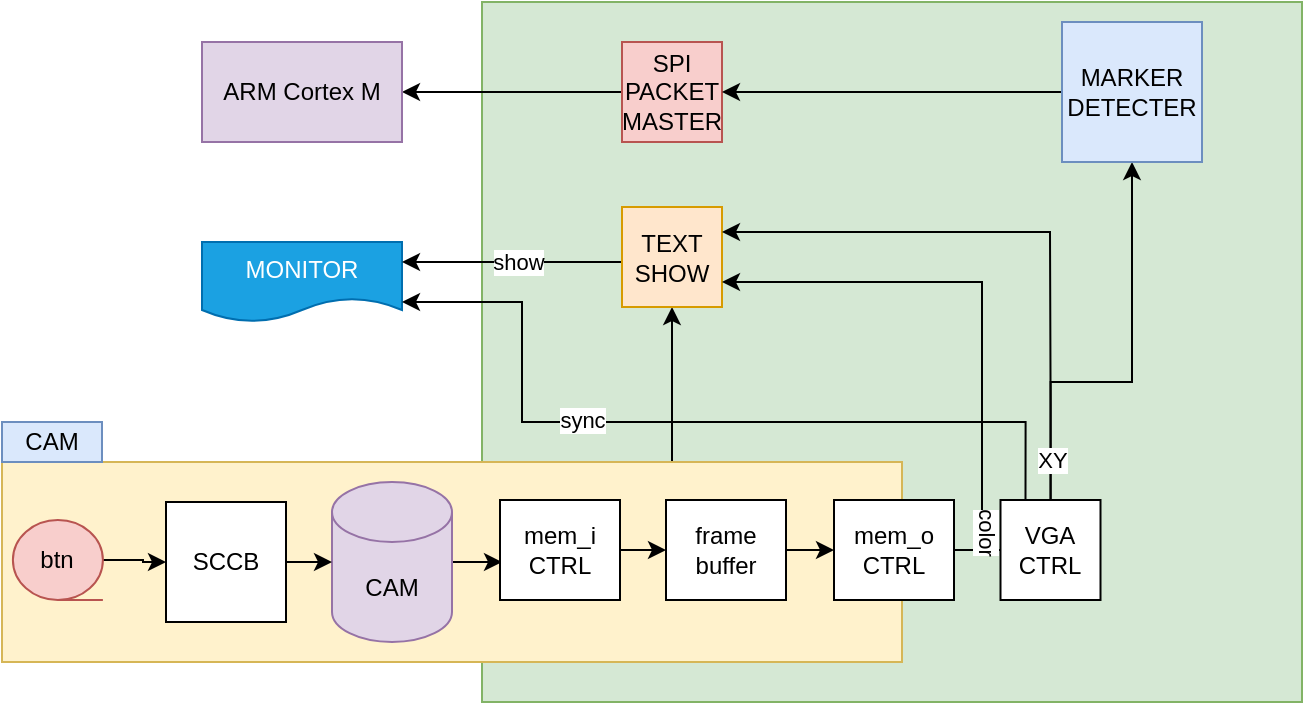 <mxfile version="26.0.16" pages="7">
  <diagram name="Project design" id="kElGSkMAbv3EU4sqKfQY">
    <mxGraphModel dx="1098" dy="965" grid="1" gridSize="10" guides="1" tooltips="1" connect="1" arrows="1" fold="1" page="1" pageScale="1" pageWidth="1169" pageHeight="827" math="0" shadow="0">
      <root>
        <mxCell id="0" />
        <mxCell id="1" parent="0" />
        <mxCell id="KnCSfzyHLcKwRSGV5Z2i-4" value="" style="rounded=0;whiteSpace=wrap;html=1;fillColor=#d5e8d4;strokeColor=#82b366;" parent="1" vertex="1">
          <mxGeometry x="320" y="130" width="410" height="350" as="geometry" />
        </mxCell>
        <mxCell id="4YWPGZYzfikYWuKdy2oT-10" value="MONITOR" style="shape=document;whiteSpace=wrap;html=1;boundedLbl=1;fillColor=#1ba1e2;strokeColor=#006EAF;fontColor=#ffffff;" parent="1" vertex="1">
          <mxGeometry x="180" y="250" width="100" height="40" as="geometry" />
        </mxCell>
        <mxCell id="4YWPGZYzfikYWuKdy2oT-14" style="edgeStyle=orthogonalEdgeStyle;rounded=0;orthogonalLoop=1;jettySize=auto;html=1;exitX=0.5;exitY=1;exitDx=0;exitDy=0;" parent="1" edge="1">
          <mxGeometry relative="1" as="geometry">
            <mxPoint x="570.45" y="310" as="sourcePoint" />
            <mxPoint x="570.45" y="310" as="targetPoint" />
          </mxGeometry>
        </mxCell>
        <mxCell id="G2Q2ZaVH8uB0qnJ5T0fh-66" style="edgeStyle=orthogonalEdgeStyle;rounded=0;orthogonalLoop=1;jettySize=auto;html=1;entryX=0.5;entryY=1;entryDx=0;entryDy=0;" parent="1" source="4YWPGZYzfikYWuKdy2oT-30" target="G2Q2ZaVH8uB0qnJ5T0fh-40" edge="1">
          <mxGeometry relative="1" as="geometry" />
        </mxCell>
        <mxCell id="G2Q2ZaVH8uB0qnJ5T0fh-67" value="DE" style="edgeLabel;html=1;align=center;verticalAlign=middle;resizable=0;points=[];" parent="G2Q2ZaVH8uB0qnJ5T0fh-66" vertex="1" connectable="0">
          <mxGeometry x="-0.377" relative="1" as="geometry">
            <mxPoint y="20" as="offset" />
          </mxGeometry>
        </mxCell>
        <mxCell id="up6RSIX6B1jl-hFEgIoH-15" style="edgeStyle=orthogonalEdgeStyle;rounded=0;orthogonalLoop=1;jettySize=auto;html=1;exitX=0.25;exitY=0;exitDx=0;exitDy=0;entryX=1;entryY=0.75;entryDx=0;entryDy=0;" parent="1" source="4YWPGZYzfikYWuKdy2oT-30" target="4YWPGZYzfikYWuKdy2oT-10" edge="1">
          <mxGeometry relative="1" as="geometry">
            <Array as="points">
              <mxPoint x="592" y="340" />
              <mxPoint x="340" y="340" />
              <mxPoint x="340" y="280" />
            </Array>
          </mxGeometry>
        </mxCell>
        <mxCell id="up6RSIX6B1jl-hFEgIoH-16" value="sync" style="edgeLabel;html=1;align=center;verticalAlign=middle;resizable=0;points=[];" parent="up6RSIX6B1jl-hFEgIoH-15" vertex="1" connectable="0">
          <mxGeometry x="0.415" y="-1" relative="1" as="geometry">
            <mxPoint x="29" as="offset" />
          </mxGeometry>
        </mxCell>
        <mxCell id="4YWPGZYzfikYWuKdy2oT-30" value="VGA&lt;div&gt;CTRL&lt;/div&gt;" style="whiteSpace=wrap;html=1;aspect=fixed;" parent="1" vertex="1">
          <mxGeometry x="579.25" y="379" width="50" height="50" as="geometry" />
        </mxCell>
        <mxCell id="G2Q2ZaVH8uB0qnJ5T0fh-36" style="edgeStyle=orthogonalEdgeStyle;rounded=0;orthogonalLoop=1;jettySize=auto;html=1;entryX=0.5;entryY=1;entryDx=0;entryDy=0;" parent="1" edge="1">
          <mxGeometry relative="1" as="geometry">
            <mxPoint x="790" y="405" as="sourcePoint" />
          </mxGeometry>
        </mxCell>
        <mxCell id="G2Q2ZaVH8uB0qnJ5T0fh-46" value="USER" style="edgeLabel;html=1;align=center;verticalAlign=middle;resizable=0;points=[];" parent="G2Q2ZaVH8uB0qnJ5T0fh-36" vertex="1" connectable="0">
          <mxGeometry x="-0.347" y="-3" relative="1" as="geometry">
            <mxPoint x="21" y="4" as="offset" />
          </mxGeometry>
        </mxCell>
        <mxCell id="G2Q2ZaVH8uB0qnJ5T0fh-31" value="" style="edgeStyle=orthogonalEdgeStyle;rounded=0;orthogonalLoop=1;jettySize=auto;html=1;" parent="1" edge="1">
          <mxGeometry relative="1" as="geometry">
            <mxPoint x="815" y="290" as="sourcePoint" />
          </mxGeometry>
        </mxCell>
        <mxCell id="G2Q2ZaVH8uB0qnJ5T0fh-42" style="edgeStyle=orthogonalEdgeStyle;rounded=0;orthogonalLoop=1;jettySize=auto;html=1;entryX=1;entryY=0.75;entryDx=0;entryDy=0;" parent="1" edge="1">
          <mxGeometry relative="1" as="geometry">
            <Array as="points">
              <mxPoint x="779" y="336" />
              <mxPoint x="779" y="268" />
            </Array>
            <mxPoint x="790" y="336.314" as="sourcePoint" />
          </mxGeometry>
        </mxCell>
        <mxCell id="N6CKujKFSO2HYu0-yfs5-6" value="gameCMD" style="edgeLabel;html=1;align=center;verticalAlign=middle;resizable=0;points=[];rotation=90;" parent="G2Q2ZaVH8uB0qnJ5T0fh-42" vertex="1" connectable="0">
          <mxGeometry x="-0.176" relative="1" as="geometry">
            <mxPoint x="1" y="-6" as="offset" />
          </mxGeometry>
        </mxCell>
        <mxCell id="G2Q2ZaVH8uB0qnJ5T0fh-71" style="edgeStyle=orthogonalEdgeStyle;rounded=0;orthogonalLoop=1;jettySize=auto;html=1;entryX=1;entryY=0.25;entryDx=0;entryDy=0;exitX=0;exitY=0.55;exitDx=0;exitDy=0;exitPerimeter=0;" parent="1" source="G2Q2ZaVH8uB0qnJ5T0fh-40" target="4YWPGZYzfikYWuKdy2oT-10" edge="1">
          <mxGeometry relative="1" as="geometry">
            <mxPoint x="500" y="260" as="targetPoint" />
            <Array as="points" />
          </mxGeometry>
        </mxCell>
        <mxCell id="G2Q2ZaVH8uB0qnJ5T0fh-72" value="show" style="edgeLabel;html=1;align=center;verticalAlign=middle;resizable=0;points=[];" parent="G2Q2ZaVH8uB0qnJ5T0fh-71" vertex="1" connectable="0">
          <mxGeometry x="-0.632" y="1" relative="1" as="geometry">
            <mxPoint x="-32" y="-1" as="offset" />
          </mxGeometry>
        </mxCell>
        <mxCell id="G2Q2ZaVH8uB0qnJ5T0fh-40" value="TEXT&lt;br&gt;SHOW" style="whiteSpace=wrap;html=1;aspect=fixed;fillColor=#ffe6cc;strokeColor=#d79b00;" parent="1" vertex="1">
          <mxGeometry x="390" y="232.5" width="50" height="50" as="geometry" />
        </mxCell>
        <mxCell id="G2Q2ZaVH8uB0qnJ5T0fh-75" style="edgeStyle=orthogonalEdgeStyle;rounded=0;orthogonalLoop=1;jettySize=auto;html=1;exitX=1;exitY=0.25;exitDx=0;exitDy=0;entryX=0;entryY=0.25;entryDx=0;entryDy=0;" parent="1" edge="1">
          <mxGeometry relative="1" as="geometry">
            <mxPoint x="790" y="245" as="targetPoint" />
          </mxGeometry>
        </mxCell>
        <mxCell id="G2Q2ZaVH8uB0qnJ5T0fh-76" value="get" style="edgeLabel;html=1;align=center;verticalAlign=middle;resizable=0;points=[];" parent="G2Q2ZaVH8uB0qnJ5T0fh-75" vertex="1" connectable="0">
          <mxGeometry x="-0.449" y="-1" relative="1" as="geometry">
            <mxPoint x="2" as="offset" />
          </mxGeometry>
        </mxCell>
        <mxCell id="G2Q2ZaVH8uB0qnJ5T0fh-77" value="" style="rounded=0;whiteSpace=wrap;html=1;fillColor=#fff2cc;strokeColor=#d6b656;" parent="1" vertex="1">
          <mxGeometry x="80" y="360" width="450" height="100" as="geometry" />
        </mxCell>
        <mxCell id="G2Q2ZaVH8uB0qnJ5T0fh-78" value="CAM" style="rounded=0;whiteSpace=wrap;html=1;fillColor=#dae8fc;strokeColor=#6c8ebf;" parent="1" vertex="1">
          <mxGeometry x="80" y="340" width="50" height="20" as="geometry" />
        </mxCell>
        <mxCell id="G2Q2ZaVH8uB0qnJ5T0fh-80" value="SCCB" style="whiteSpace=wrap;html=1;aspect=fixed;" parent="1" vertex="1">
          <mxGeometry x="162" y="380" width="60" height="60" as="geometry" />
        </mxCell>
        <mxCell id="G2Q2ZaVH8uB0qnJ5T0fh-84" value="" style="edgeStyle=orthogonalEdgeStyle;rounded=0;orthogonalLoop=1;jettySize=auto;html=1;" parent="1" source="G2Q2ZaVH8uB0qnJ5T0fh-81" target="G2Q2ZaVH8uB0qnJ5T0fh-80" edge="1">
          <mxGeometry relative="1" as="geometry" />
        </mxCell>
        <mxCell id="G2Q2ZaVH8uB0qnJ5T0fh-81" value="btn" style="shape=tapeData;whiteSpace=wrap;html=1;perimeter=ellipsePerimeter;fillColor=#f8cecc;strokeColor=#b85450;" parent="1" vertex="1">
          <mxGeometry x="85.45" y="389" width="45" height="40" as="geometry" />
        </mxCell>
        <mxCell id="KnCSfzyHLcKwRSGV5Z2i-1" style="edgeStyle=orthogonalEdgeStyle;rounded=0;orthogonalLoop=1;jettySize=auto;html=1;entryX=0;entryY=0.5;entryDx=0;entryDy=0;" parent="1" source="G2Q2ZaVH8uB0qnJ5T0fh-85" edge="1">
          <mxGeometry relative="1" as="geometry">
            <mxPoint x="330" y="410" as="targetPoint" />
          </mxGeometry>
        </mxCell>
        <mxCell id="G2Q2ZaVH8uB0qnJ5T0fh-85" value="CAM" style="shape=cylinder3;whiteSpace=wrap;html=1;boundedLbl=1;backgroundOutline=1;size=15;fillColor=#e1d5e7;strokeColor=#9673a6;" parent="1" vertex="1">
          <mxGeometry x="245" y="370" width="60" height="80" as="geometry" />
        </mxCell>
        <mxCell id="G2Q2ZaVH8uB0qnJ5T0fh-86" style="edgeStyle=orthogonalEdgeStyle;rounded=0;orthogonalLoop=1;jettySize=auto;html=1;exitX=1;exitY=0.5;exitDx=0;exitDy=0;entryX=0;entryY=0.5;entryDx=0;entryDy=0;entryPerimeter=0;" parent="1" source="G2Q2ZaVH8uB0qnJ5T0fh-80" target="G2Q2ZaVH8uB0qnJ5T0fh-85" edge="1">
          <mxGeometry relative="1" as="geometry" />
        </mxCell>
        <mxCell id="up6RSIX6B1jl-hFEgIoH-18" style="edgeStyle=orthogonalEdgeStyle;rounded=0;orthogonalLoop=1;jettySize=auto;html=1;entryX=1;entryY=0.75;entryDx=0;entryDy=0;" parent="1" source="up6RSIX6B1jl-hFEgIoH-5" target="G2Q2ZaVH8uB0qnJ5T0fh-40" edge="1">
          <mxGeometry relative="1" as="geometry">
            <Array as="points">
              <mxPoint x="570" y="404" />
              <mxPoint x="570" y="270" />
            </Array>
          </mxGeometry>
        </mxCell>
        <mxCell id="up6RSIX6B1jl-hFEgIoH-19" value="color" style="edgeLabel;html=1;align=center;verticalAlign=middle;resizable=0;points=[];rotation=90;" parent="up6RSIX6B1jl-hFEgIoH-18" vertex="1" connectable="0">
          <mxGeometry x="-0.844" y="-3" relative="1" as="geometry">
            <mxPoint y="-2" as="offset" />
          </mxGeometry>
        </mxCell>
        <mxCell id="up6RSIX6B1jl-hFEgIoH-5" value="mem_o&lt;div&gt;CTRL&lt;/div&gt;" style="rounded=0;whiteSpace=wrap;html=1;" parent="1" vertex="1">
          <mxGeometry x="496" y="379" width="60" height="50" as="geometry" />
        </mxCell>
        <mxCell id="up6RSIX6B1jl-hFEgIoH-8" value="" style="edgeStyle=orthogonalEdgeStyle;rounded=0;orthogonalLoop=1;jettySize=auto;html=1;" parent="1" source="up6RSIX6B1jl-hFEgIoH-6" target="up6RSIX6B1jl-hFEgIoH-7" edge="1">
          <mxGeometry relative="1" as="geometry" />
        </mxCell>
        <mxCell id="up6RSIX6B1jl-hFEgIoH-6" value="mem_i&lt;div&gt;CTRL&lt;/div&gt;" style="rounded=0;whiteSpace=wrap;html=1;" parent="1" vertex="1">
          <mxGeometry x="329" y="379" width="60" height="50" as="geometry" />
        </mxCell>
        <mxCell id="up6RSIX6B1jl-hFEgIoH-9" value="" style="edgeStyle=orthogonalEdgeStyle;rounded=0;orthogonalLoop=1;jettySize=auto;html=1;" parent="1" source="up6RSIX6B1jl-hFEgIoH-7" target="up6RSIX6B1jl-hFEgIoH-5" edge="1">
          <mxGeometry relative="1" as="geometry" />
        </mxCell>
        <mxCell id="up6RSIX6B1jl-hFEgIoH-7" value="frame&lt;div&gt;buffer&lt;/div&gt;" style="rounded=0;whiteSpace=wrap;html=1;" parent="1" vertex="1">
          <mxGeometry x="412" y="379" width="60" height="50" as="geometry" />
        </mxCell>
        <mxCell id="G2Q2ZaVH8uB0qnJ5T0fh-87" style="edgeStyle=orthogonalEdgeStyle;rounded=0;orthogonalLoop=1;jettySize=auto;html=1;entryX=1;entryY=0.25;entryDx=0;entryDy=0;" parent="1" source="4YWPGZYzfikYWuKdy2oT-30" target="G2Q2ZaVH8uB0qnJ5T0fh-40" edge="1">
          <mxGeometry relative="1" as="geometry">
            <Array as="points">
              <mxPoint x="604" y="331" />
              <mxPoint x="604" y="331" />
              <mxPoint x="604" y="245" />
            </Array>
          </mxGeometry>
        </mxCell>
        <mxCell id="G2Q2ZaVH8uB0qnJ5T0fh-64" style="edgeStyle=orthogonalEdgeStyle;rounded=0;orthogonalLoop=1;jettySize=auto;html=1;entryX=0.5;entryY=1;entryDx=0;entryDy=0;" parent="1" source="4YWPGZYzfikYWuKdy2oT-30" target="jp3s__q7nW7jgh6lW37q-10" edge="1">
          <mxGeometry relative="1" as="geometry">
            <mxPoint x="802.5" y="430" as="targetPoint" />
            <Array as="points">
              <mxPoint x="604" y="320" />
              <mxPoint x="645" y="320" />
            </Array>
          </mxGeometry>
        </mxCell>
        <mxCell id="G2Q2ZaVH8uB0qnJ5T0fh-65" value="XY" style="edgeLabel;html=1;align=center;verticalAlign=middle;resizable=0;points=[];" parent="G2Q2ZaVH8uB0qnJ5T0fh-64" vertex="1" connectable="0">
          <mxGeometry x="-0.884" relative="1" as="geometry">
            <mxPoint y="-8" as="offset" />
          </mxGeometry>
        </mxCell>
        <mxCell id="jp3s__q7nW7jgh6lW37q-12" style="edgeStyle=orthogonalEdgeStyle;rounded=0;orthogonalLoop=1;jettySize=auto;html=1;" parent="1" source="jp3s__q7nW7jgh6lW37q-8" target="jp3s__q7nW7jgh6lW37q-14" edge="1">
          <mxGeometry relative="1" as="geometry">
            <mxPoint x="280" y="175" as="targetPoint" />
          </mxGeometry>
        </mxCell>
        <mxCell id="jp3s__q7nW7jgh6lW37q-8" value="SPI&lt;br&gt;PACKET&lt;div&gt;MASTER&lt;/div&gt;" style="whiteSpace=wrap;html=1;aspect=fixed;fillColor=#f8cecc;strokeColor=#b85450;" parent="1" vertex="1">
          <mxGeometry x="390" y="150" width="50" height="50" as="geometry" />
        </mxCell>
        <mxCell id="jp3s__q7nW7jgh6lW37q-11" style="edgeStyle=orthogonalEdgeStyle;rounded=0;orthogonalLoop=1;jettySize=auto;html=1;entryX=1;entryY=0.5;entryDx=0;entryDy=0;" parent="1" source="jp3s__q7nW7jgh6lW37q-10" target="jp3s__q7nW7jgh6lW37q-8" edge="1">
          <mxGeometry relative="1" as="geometry" />
        </mxCell>
        <mxCell id="jp3s__q7nW7jgh6lW37q-10" value="MARKER&lt;br&gt;DETECTER" style="whiteSpace=wrap;html=1;aspect=fixed;fillColor=#dae8fc;strokeColor=#6c8ebf;" parent="1" vertex="1">
          <mxGeometry x="610" y="140" width="70" height="70" as="geometry" />
        </mxCell>
        <mxCell id="jp3s__q7nW7jgh6lW37q-14" value="ARM Cortex M" style="rounded=0;whiteSpace=wrap;html=1;fillColor=#e1d5e7;strokeColor=#9673a6;" parent="1" vertex="1">
          <mxGeometry x="180" y="150" width="100" height="50" as="geometry" />
        </mxCell>
      </root>
    </mxGraphModel>
  </diagram>
  <diagram id="EdSf8vqO5TZM9M58rBGs" name="색 탐지 알고리즘 선택">
    <mxGraphModel dx="3016" dy="1476" grid="1" gridSize="10" guides="1" tooltips="1" connect="1" arrows="1" fold="1" page="1" pageScale="1" pageWidth="1169" pageHeight="827" math="0" shadow="0">
      <root>
        <mxCell id="0" />
        <mxCell id="1" parent="0" />
        <mxCell id="BIdiBPgIrmHL1SBSKWnW-1" value="" style="rounded=0;whiteSpace=wrap;html=1;fillColor=#647687;fontColor=#ffffff;strokeColor=#314354;" vertex="1" parent="1">
          <mxGeometry x="10" y="40" width="370" height="220" as="geometry" />
        </mxCell>
        <mxCell id="BIdiBPgIrmHL1SBSKWnW-2" value="" style="rounded=0;whiteSpace=wrap;html=1;fillColor=#1ba1e2;fontColor=#ffffff;strokeColor=#006EAF;" vertex="1" parent="1">
          <mxGeometry x="20" y="50" width="350" height="200" as="geometry" />
        </mxCell>
        <mxCell id="BIdiBPgIrmHL1SBSKWnW-4" value="" style="ellipse;whiteSpace=wrap;html=1;aspect=fixed;fillColor=#e51400;fontColor=#ffffff;strokeColor=#B20000;" vertex="1" parent="1">
          <mxGeometry x="50" y="180" width="40" height="40" as="geometry" />
        </mxCell>
        <mxCell id="BIdiBPgIrmHL1SBSKWnW-5" value="" style="shape=waypoint;sketch=0;fillStyle=solid;size=6;pointerEvents=1;points=[];fillColor=none;resizable=0;rotatable=0;perimeter=centerPerimeter;snapToPoint=1;" vertex="1" parent="1">
          <mxGeometry x="60" y="170" width="20" height="20" as="geometry" />
        </mxCell>
        <mxCell id="BIdiBPgIrmHL1SBSKWnW-6" value="" style="shape=waypoint;sketch=0;fillStyle=solid;size=6;pointerEvents=1;points=[];fillColor=none;resizable=0;rotatable=0;perimeter=centerPerimeter;snapToPoint=1;" vertex="1" parent="1">
          <mxGeometry x="60" y="210" width="20" height="20" as="geometry" />
        </mxCell>
        <mxCell id="BIdiBPgIrmHL1SBSKWnW-7" value="" style="shape=waypoint;sketch=0;fillStyle=solid;size=6;pointerEvents=1;points=[];fillColor=none;resizable=0;rotatable=0;perimeter=centerPerimeter;snapToPoint=1;" vertex="1" parent="1">
          <mxGeometry x="80" y="190" width="20" height="20" as="geometry" />
        </mxCell>
        <mxCell id="BIdiBPgIrmHL1SBSKWnW-8" value="" style="shape=waypoint;sketch=0;fillStyle=solid;size=6;pointerEvents=1;points=[];fillColor=none;resizable=0;rotatable=0;perimeter=centerPerimeter;snapToPoint=1;" vertex="1" parent="1">
          <mxGeometry x="40" y="190" width="20" height="20" as="geometry" />
        </mxCell>
        <mxCell id="BIdiBPgIrmHL1SBSKWnW-20" value="" style="shape=waypoint;sketch=0;fillStyle=solid;size=6;pointerEvents=1;points=[];resizable=0;rotatable=0;perimeter=centerPerimeter;snapToPoint=1;fillColor=#ffcd28;strokeColor=#d79b00;gradientColor=#ffa500;" vertex="1" parent="1">
          <mxGeometry x="60" y="190" width="20" height="20" as="geometry" />
        </mxCell>
        <mxCell id="BIdiBPgIrmHL1SBSKWnW-21" value="Contour CentorPoint Detection" style="text;html=1;align=center;verticalAlign=middle;resizable=0;points=[];autosize=1;strokeColor=none;fillColor=none;fontSize=17;" vertex="1" parent="1">
          <mxGeometry x="10" y="10" width="260" height="30" as="geometry" />
        </mxCell>
        <mxCell id="BIdiBPgIrmHL1SBSKWnW-22" value="" style="rounded=0;whiteSpace=wrap;html=1;fillColor=#647687;fontColor=#ffffff;strokeColor=#314354;" vertex="1" parent="1">
          <mxGeometry x="440" y="40" width="370" height="220" as="geometry" />
        </mxCell>
        <mxCell id="BIdiBPgIrmHL1SBSKWnW-23" value="" style="rounded=0;whiteSpace=wrap;html=1;fillColor=#1ba1e2;fontColor=#ffffff;strokeColor=#006EAF;" vertex="1" parent="1">
          <mxGeometry x="450" y="50" width="350" height="200" as="geometry" />
        </mxCell>
        <mxCell id="BIdiBPgIrmHL1SBSKWnW-29" value="100pix" style="ellipse;whiteSpace=wrap;html=1;aspect=fixed;fillColor=#e51400;fontColor=#ffffff;strokeColor=#B20000;" vertex="1" parent="1">
          <mxGeometry x="720" y="70" width="40" height="40" as="geometry" />
        </mxCell>
        <mxCell id="BIdiBPgIrmHL1SBSKWnW-36" value="ROI Count Detection" style="text;html=1;align=center;verticalAlign=middle;resizable=0;points=[];autosize=1;strokeColor=none;fillColor=none;fontSize=17;" vertex="1" parent="1">
          <mxGeometry x="440" y="10" width="180" height="30" as="geometry" />
        </mxCell>
        <mxCell id="BIdiBPgIrmHL1SBSKWnW-37" value="" style="endArrow=none;html=1;exitX=0;exitY=0.5;exitDx=0;exitDy=0;entryX=1;entryY=0.5;entryDx=0;entryDy=0;dashed=1;strokeWidth=2;" edge="1" parent="1" source="BIdiBPgIrmHL1SBSKWnW-23" target="BIdiBPgIrmHL1SBSKWnW-23">
          <mxGeometry width="50" height="50" relative="1" as="geometry">
            <mxPoint x="430" y="150" as="sourcePoint" />
            <mxPoint x="480" y="100" as="targetPoint" />
          </mxGeometry>
        </mxCell>
        <mxCell id="BIdiBPgIrmHL1SBSKWnW-38" value="" style="endArrow=none;html=1;entryX=0.145;entryY=0.009;entryDx=0;entryDy=0;entryPerimeter=0;" edge="1" parent="1" target="BIdiBPgIrmHL1SBSKWnW-2">
          <mxGeometry width="50" height="50" relative="1" as="geometry">
            <mxPoint x="70" y="200" as="sourcePoint" />
            <mxPoint x="120" y="150" as="targetPoint" />
          </mxGeometry>
        </mxCell>
        <mxCell id="BIdiBPgIrmHL1SBSKWnW-39" value="" style="endArrow=none;html=1;" edge="1" parent="1">
          <mxGeometry width="50" height="50" relative="1" as="geometry">
            <mxPoint x="20" y="200" as="sourcePoint" />
            <mxPoint x="70" y="200" as="targetPoint" />
          </mxGeometry>
        </mxCell>
        <mxCell id="BIdiBPgIrmHL1SBSKWnW-48" value="" style="ellipse;whiteSpace=wrap;html=1;aspect=fixed;fillColor=#0050ef;fontColor=#ffffff;strokeColor=#001DBC;rotation=-180;" vertex="1" parent="1">
          <mxGeometry x="300" y="80" width="40" height="40" as="geometry" />
        </mxCell>
        <mxCell id="BIdiBPgIrmHL1SBSKWnW-49" value="" style="shape=waypoint;sketch=0;fillStyle=solid;size=6;pointerEvents=1;points=[];fillColor=none;resizable=0;rotatable=0;perimeter=centerPerimeter;snapToPoint=1;rotation=-180;" vertex="1" parent="1">
          <mxGeometry x="310" y="110" width="20" height="20" as="geometry" />
        </mxCell>
        <mxCell id="BIdiBPgIrmHL1SBSKWnW-50" value="" style="shape=waypoint;sketch=0;fillStyle=solid;size=6;pointerEvents=1;points=[];fillColor=none;resizable=0;rotatable=0;perimeter=centerPerimeter;snapToPoint=1;rotation=-180;" vertex="1" parent="1">
          <mxGeometry x="310" y="70" width="20" height="20" as="geometry" />
        </mxCell>
        <mxCell id="BIdiBPgIrmHL1SBSKWnW-51" value="" style="shape=waypoint;sketch=0;fillStyle=solid;size=6;pointerEvents=1;points=[];fillColor=none;resizable=0;rotatable=0;perimeter=centerPerimeter;snapToPoint=1;rotation=-180;" vertex="1" parent="1">
          <mxGeometry x="290" y="90" width="20" height="20" as="geometry" />
        </mxCell>
        <mxCell id="BIdiBPgIrmHL1SBSKWnW-52" value="" style="shape=waypoint;sketch=0;fillStyle=solid;size=6;pointerEvents=1;points=[];fillColor=none;resizable=0;rotatable=0;perimeter=centerPerimeter;snapToPoint=1;rotation=-180;" vertex="1" parent="1">
          <mxGeometry x="330" y="90" width="20" height="20" as="geometry" />
        </mxCell>
        <mxCell id="BIdiBPgIrmHL1SBSKWnW-53" value="" style="shape=waypoint;sketch=0;fillStyle=solid;size=6;pointerEvents=1;points=[];resizable=0;rotatable=0;perimeter=centerPerimeter;snapToPoint=1;fillColor=#ffcd28;strokeColor=#d79b00;gradientColor=#ffa500;rotation=-180;" vertex="1" parent="1">
          <mxGeometry x="310" y="90" width="20" height="20" as="geometry" />
        </mxCell>
        <mxCell id="BIdiBPgIrmHL1SBSKWnW-54" value="" style="endArrow=none;html=1;entryX=0.855;entryY=0.001;entryDx=0;entryDy=0;entryPerimeter=0;" edge="1" parent="1" target="BIdiBPgIrmHL1SBSKWnW-2">
          <mxGeometry width="50" height="50" relative="1" as="geometry">
            <mxPoint x="320" y="100" as="sourcePoint" />
            <mxPoint x="319" y="248" as="targetPoint" />
          </mxGeometry>
        </mxCell>
        <mxCell id="BIdiBPgIrmHL1SBSKWnW-55" value="" style="endArrow=none;html=1;exitX=0;exitY=0.25;exitDx=0;exitDy=0;" edge="1" parent="1" source="BIdiBPgIrmHL1SBSKWnW-2">
          <mxGeometry width="50" height="50" relative="1" as="geometry">
            <mxPoint x="370" y="100" as="sourcePoint" />
            <mxPoint x="320" y="100" as="targetPoint" />
          </mxGeometry>
        </mxCell>
        <mxCell id="BIdiBPgIrmHL1SBSKWnW-57" value="1" style="text;html=1;align=center;verticalAlign=middle;resizable=0;points=[];autosize=1;strokeColor=none;fillColor=none;" vertex="1" parent="1">
          <mxGeometry x="610" y="80" width="30" height="30" as="geometry" />
        </mxCell>
        <mxCell id="BIdiBPgIrmHL1SBSKWnW-58" value="0" style="text;html=1;align=center;verticalAlign=middle;resizable=0;points=[];autosize=1;strokeColor=none;fillColor=none;" vertex="1" parent="1">
          <mxGeometry x="610" y="190" width="30" height="30" as="geometry" />
        </mxCell>
        <mxCell id="BIdiBPgIrmHL1SBSKWnW-59" value="" style="shape=flexArrow;endArrow=classic;html=1;fillColor=#008a00;strokeColor=#005700;" edge="1" parent="1">
          <mxGeometry width="50" height="50" relative="1" as="geometry">
            <mxPoint x="390" y="150" as="sourcePoint" />
            <mxPoint x="430" y="150" as="targetPoint" />
          </mxGeometry>
        </mxCell>
        <mxCell id="BIdiBPgIrmHL1SBSKWnW-60" value="외곽점 탐지 알고리즘을 이용한 중심점 감지는 노이즈에 취약함" style="text;html=1;align=center;verticalAlign=middle;whiteSpace=wrap;rounded=0;" vertex="1" parent="1">
          <mxGeometry x="10" y="270" width="320" height="20" as="geometry" />
        </mxCell>
        <mxCell id="BIdiBPgIrmHL1SBSKWnW-61" value="노이즈보다 원하는 객체의 비중을 높히기 위해&lt;div&gt;&amp;nbsp;ROI를 설정, 모든 해당영역의 색 비중에 따라 온오프로 감지&lt;/div&gt;" style="text;html=1;align=center;verticalAlign=middle;whiteSpace=wrap;rounded=0;" vertex="1" parent="1">
          <mxGeometry x="440" y="270" width="370" height="20" as="geometry" />
        </mxCell>
        <mxCell id="BIdiBPgIrmHL1SBSKWnW-62" value="" style="shape=waypoint;sketch=0;fillStyle=solid;size=6;pointerEvents=1;points=[];fillColor=#e51400;resizable=0;rotatable=0;perimeter=centerPerimeter;snapToPoint=1;fontColor=#ffffff;strokeColor=#B20000;" vertex="1" parent="1">
          <mxGeometry x="230" y="190" width="20" height="20" as="geometry" />
        </mxCell>
        <mxCell id="BIdiBPgIrmHL1SBSKWnW-63" value="&amp;nbsp;noise" style="text;html=1;align=center;verticalAlign=middle;resizable=0;points=[];autosize=1;strokeColor=none;fillColor=none;" vertex="1" parent="1">
          <mxGeometry x="209" y="199" width="60" height="30" as="geometry" />
        </mxCell>
        <mxCell id="BIdiBPgIrmHL1SBSKWnW-64" value="" style="shape=waypoint;sketch=0;fillStyle=solid;size=6;pointerEvents=1;points=[];fillColor=#e51400;resizable=0;rotatable=0;perimeter=centerPerimeter;snapToPoint=1;fontColor=#ffffff;strokeColor=#B20000;" vertex="1" parent="1">
          <mxGeometry x="721" y="199" width="20" height="20" as="geometry" />
        </mxCell>
        <mxCell id="BIdiBPgIrmHL1SBSKWnW-65" value="&amp;nbsp;noise&lt;div&gt;1pix&lt;/div&gt;" style="text;html=1;align=center;verticalAlign=middle;resizable=0;points=[];autosize=1;strokeColor=none;fillColor=none;" vertex="1" parent="1">
          <mxGeometry x="700" y="203" width="60" height="40" as="geometry" />
        </mxCell>
        <mxCell id="9fW_uK4jsgmxrRubYfdz-1" value="" style="rounded=0;whiteSpace=wrap;html=1;fillColor=#647687;fontColor=#ffffff;strokeColor=#314354;" vertex="1" parent="1">
          <mxGeometry x="850" y="40" width="370" height="220" as="geometry" />
        </mxCell>
        <mxCell id="9fW_uK4jsgmxrRubYfdz-2" value="" style="rounded=0;whiteSpace=wrap;html=1;fillColor=#1ba1e2;fontColor=#ffffff;strokeColor=#006EAF;" vertex="1" parent="1">
          <mxGeometry x="860" y="50" width="350" height="200" as="geometry" />
        </mxCell>
        <mxCell id="9fW_uK4jsgmxrRubYfdz-3" value="3,0" style="ellipse;whiteSpace=wrap;html=1;aspect=fixed;fillColor=#e51400;fontColor=#ffffff;strokeColor=#B20000;" vertex="1" parent="1">
          <mxGeometry x="1147" y="54" width="40" height="40" as="geometry" />
        </mxCell>
        <mxCell id="9fW_uK4jsgmxrRubYfdz-4" value="ROI Count Detection" style="text;html=1;align=center;verticalAlign=middle;resizable=0;points=[];autosize=1;strokeColor=none;fillColor=none;fontSize=17;" vertex="1" parent="1">
          <mxGeometry x="850" y="10" width="180" height="30" as="geometry" />
        </mxCell>
        <mxCell id="9fW_uK4jsgmxrRubYfdz-5" value="" style="endArrow=none;html=1;exitX=0;exitY=0.75;exitDx=0;exitDy=0;entryX=1;entryY=0.75;entryDx=0;entryDy=0;dashed=1;strokeWidth=2;" edge="1" source="9fW_uK4jsgmxrRubYfdz-2" target="9fW_uK4jsgmxrRubYfdz-2" parent="1">
          <mxGeometry width="50" height="50" relative="1" as="geometry">
            <mxPoint x="860" y="179.71" as="sourcePoint" />
            <mxPoint x="1210" y="179.71" as="targetPoint" />
          </mxGeometry>
        </mxCell>
        <mxCell id="9fW_uK4jsgmxrRubYfdz-8" value="ROI를 늘릴 경우 수신호를 감지하는 장치로서 활용 가능할것" style="text;html=1;align=center;verticalAlign=middle;whiteSpace=wrap;rounded=0;" vertex="1" parent="1">
          <mxGeometry x="850" y="270" width="370" height="20" as="geometry" />
        </mxCell>
        <mxCell id="9fW_uK4jsgmxrRubYfdz-11" value="" style="endArrow=none;html=1;exitX=0;exitY=0.25;exitDx=0;exitDy=0;entryX=1;entryY=0.25;entryDx=0;entryDy=0;dashed=1;strokeWidth=2;" edge="1" parent="1" source="9fW_uK4jsgmxrRubYfdz-2" target="9fW_uK4jsgmxrRubYfdz-2">
          <mxGeometry width="50" height="50" relative="1" as="geometry">
            <mxPoint x="860" y="120" as="sourcePoint" />
            <mxPoint x="1210" y="120" as="targetPoint" />
          </mxGeometry>
        </mxCell>
        <mxCell id="9fW_uK4jsgmxrRubYfdz-12" value="" style="endArrow=none;html=1;exitX=0.25;exitY=1;exitDx=0;exitDy=0;entryX=0.25;entryY=0;entryDx=0;entryDy=0;dashed=1;strokeWidth=2;" edge="1" parent="1" source="9fW_uK4jsgmxrRubYfdz-2" target="9fW_uK4jsgmxrRubYfdz-2">
          <mxGeometry width="50" height="50" relative="1" as="geometry">
            <mxPoint x="954.5" y="250" as="sourcePoint" />
            <mxPoint x="954.5" y="50" as="targetPoint" />
          </mxGeometry>
        </mxCell>
        <mxCell id="9fW_uK4jsgmxrRubYfdz-13" value="" style="endArrow=none;html=1;exitX=0.5;exitY=1;exitDx=0;exitDy=0;entryX=0.5;entryY=0;entryDx=0;entryDy=0;dashed=1;strokeWidth=2;" edge="1" parent="1" source="9fW_uK4jsgmxrRubYfdz-2" target="9fW_uK4jsgmxrRubYfdz-2">
          <mxGeometry width="50" height="50" relative="1" as="geometry">
            <mxPoint x="970.5" y="250" as="sourcePoint" />
            <mxPoint x="970.5" y="50" as="targetPoint" />
          </mxGeometry>
        </mxCell>
        <mxCell id="9fW_uK4jsgmxrRubYfdz-14" value="" style="endArrow=none;html=1;exitX=0.75;exitY=1;exitDx=0;exitDy=0;entryX=0.75;entryY=0;entryDx=0;entryDy=0;dashed=1;strokeWidth=2;" edge="1" parent="1" source="9fW_uK4jsgmxrRubYfdz-2" target="9fW_uK4jsgmxrRubYfdz-2">
          <mxGeometry width="50" height="50" relative="1" as="geometry">
            <mxPoint x="1130" y="250" as="sourcePoint" />
            <mxPoint x="1130" y="50" as="targetPoint" />
          </mxGeometry>
        </mxCell>
        <mxCell id="9fW_uK4jsgmxrRubYfdz-15" value="" style="endArrow=none;html=1;exitX=0;exitY=0.5;exitDx=0;exitDy=0;entryX=1;entryY=0.5;entryDx=0;entryDy=0;dashed=1;strokeWidth=2;" edge="1" parent="1" source="9fW_uK4jsgmxrRubYfdz-2" target="9fW_uK4jsgmxrRubYfdz-2">
          <mxGeometry width="50" height="50" relative="1" as="geometry">
            <mxPoint x="860" y="170" as="sourcePoint" />
            <mxPoint x="1210" y="170" as="targetPoint" />
          </mxGeometry>
        </mxCell>
        <mxCell id="9fW_uK4jsgmxrRubYfdz-16" value="" style="ellipse;whiteSpace=wrap;html=1;aspect=fixed;fillColor=#0050ef;fontColor=#ffffff;strokeColor=#001DBC;rotation=-180;" vertex="1" parent="1">
          <mxGeometry x="490" y="179" width="40" height="40" as="geometry" />
        </mxCell>
        <mxCell id="9fW_uK4jsgmxrRubYfdz-17" value="" style="shape=waypoint;sketch=0;fillStyle=solid;size=6;pointerEvents=1;points=[];resizable=0;rotatable=0;perimeter=centerPerimeter;snapToPoint=1;fillColor=#ffcd28;strokeColor=#d79b00;gradientColor=#ffa500;rotation=-180;" vertex="1" parent="1">
          <mxGeometry x="500" y="189" width="20" height="20" as="geometry" />
        </mxCell>
        <mxCell id="9fW_uK4jsgmxrRubYfdz-18" value="" style="ellipse;whiteSpace=wrap;html=1;aspect=fixed;fillColor=#0050ef;fontColor=#ffffff;strokeColor=#001DBC;rotation=-180;" vertex="1" parent="1">
          <mxGeometry x="880" y="203" width="40" height="40" as="geometry" />
        </mxCell>
        <mxCell id="9fW_uK4jsgmxrRubYfdz-19" value="" style="shape=waypoint;sketch=0;fillStyle=solid;size=6;pointerEvents=1;points=[];resizable=0;rotatable=0;perimeter=centerPerimeter;snapToPoint=1;fillColor=#ffcd28;strokeColor=#d79b00;gradientColor=#ffa500;rotation=-180;" vertex="1" parent="1">
          <mxGeometry x="890" y="213" width="20" height="20" as="geometry" />
        </mxCell>
      </root>
    </mxGraphModel>
  </diagram>
  <diagram id="l2mYaAn3rmpb1IN9vtCA" name="HSV">
    <mxGraphModel dx="718" dy="351" grid="1" gridSize="10" guides="1" tooltips="1" connect="1" arrows="1" fold="1" page="1" pageScale="1" pageWidth="1169" pageHeight="827" math="0" shadow="0">
      <root>
        <mxCell id="0" />
        <mxCell id="1" parent="0" />
        <mxCell id="MNGSk0H8bLbn8ojlLbVp-7" value="" style="group" vertex="1" connectable="0" parent="1">
          <mxGeometry x="110" y="48" width="466.34" height="192" as="geometry" />
        </mxCell>
        <mxCell id="MNGSk0H8bLbn8ojlLbVp-1" value="" style="shape=flexArrow;endArrow=classic;html=1;fillColor=#008a00;strokeColor=#005700;" edge="1" parent="MNGSk0H8bLbn8ojlLbVp-7">
          <mxGeometry width="50" height="50" relative="1" as="geometry">
            <mxPoint x="210" y="61.86" as="sourcePoint" />
            <mxPoint x="250" y="61.86" as="targetPoint" />
          </mxGeometry>
        </mxCell>
        <mxCell id="MNGSk0H8bLbn8ojlLbVp-5" value="" style="group" vertex="1" connectable="0" parent="MNGSk0H8bLbn8ojlLbVp-7">
          <mxGeometry x="256.34" width="210" height="192" as="geometry" />
        </mxCell>
        <mxCell id="MNGSk0H8bLbn8ojlLbVp-2" value="" style="shape=image;verticalLabelPosition=bottom;labelBackgroundColor=default;verticalAlign=top;aspect=fixed;imageAspect=0;image=https://pm2100.com/wp-content/uploads/2024/03/HSV-1024x768.png;" vertex="1" parent="MNGSk0H8bLbn8ojlLbVp-5">
          <mxGeometry x="3.66" width="202.67" height="152" as="geometry" />
        </mxCell>
        <mxCell id="MNGSk0H8bLbn8ojlLbVp-4" value="HSV로 변환, 광원에 따른 색변화에도&amp;nbsp;&lt;div&gt;문제없이 동작하도록 설계&lt;/div&gt;" style="text;html=1;align=center;verticalAlign=middle;resizable=0;points=[];autosize=1;strokeColor=none;fillColor=none;" vertex="1" parent="MNGSk0H8bLbn8ojlLbVp-5">
          <mxGeometry y="152" width="210" height="40" as="geometry" />
        </mxCell>
        <mxCell id="MNGSk0H8bLbn8ojlLbVp-6" value="" style="group" vertex="1" connectable="0" parent="MNGSk0H8bLbn8ojlLbVp-7">
          <mxGeometry y="42" width="220" height="75" as="geometry" />
        </mxCell>
        <mxCell id="8KtSuVY8_BoeI6Y1T56j-1" value="" style="shape=table;startSize=0;container=1;collapsible=0;childLayout=tableLayout;" vertex="1" parent="MNGSk0H8bLbn8ojlLbVp-6">
          <mxGeometry x="20" width="180" height="40" as="geometry" />
        </mxCell>
        <mxCell id="8KtSuVY8_BoeI6Y1T56j-2" value="" style="shape=tableRow;horizontal=0;startSize=0;swimlaneHead=0;swimlaneBody=0;strokeColor=inherit;top=0;left=0;bottom=0;right=0;collapsible=0;dropTarget=0;fillColor=none;points=[[0,0.5],[1,0.5]];portConstraint=eastwest;" vertex="1" parent="8KtSuVY8_BoeI6Y1T56j-1">
          <mxGeometry width="180" height="40" as="geometry" />
        </mxCell>
        <mxCell id="8KtSuVY8_BoeI6Y1T56j-3" value="R[4:0]" style="shape=partialRectangle;html=1;whiteSpace=wrap;connectable=0;strokeColor=inherit;overflow=hidden;fillColor=none;top=0;left=0;bottom=0;right=0;pointerEvents=1;" vertex="1" parent="8KtSuVY8_BoeI6Y1T56j-2">
          <mxGeometry width="60" height="40" as="geometry">
            <mxRectangle width="60" height="40" as="alternateBounds" />
          </mxGeometry>
        </mxCell>
        <mxCell id="8KtSuVY8_BoeI6Y1T56j-4" value="G[4:0]" style="shape=partialRectangle;html=1;whiteSpace=wrap;connectable=0;strokeColor=inherit;overflow=hidden;fillColor=none;top=0;left=0;bottom=0;right=0;pointerEvents=1;" vertex="1" parent="8KtSuVY8_BoeI6Y1T56j-2">
          <mxGeometry x="60" width="60" height="40" as="geometry">
            <mxRectangle width="60" height="40" as="alternateBounds" />
          </mxGeometry>
        </mxCell>
        <mxCell id="8KtSuVY8_BoeI6Y1T56j-5" value="G[4:0]" style="shape=partialRectangle;html=1;whiteSpace=wrap;connectable=0;strokeColor=inherit;overflow=hidden;fillColor=none;top=0;left=0;bottom=0;right=0;pointerEvents=1;" vertex="1" parent="8KtSuVY8_BoeI6Y1T56j-2">
          <mxGeometry x="120" width="60" height="40" as="geometry">
            <mxRectangle width="60" height="40" as="alternateBounds" />
          </mxGeometry>
        </mxCell>
        <mxCell id="8KtSuVY8_BoeI6Y1T56j-7" value="단순 12비트 칼라는 직관적이지 않으며&lt;div&gt;광원에 따른 색변화에 취약함&lt;/div&gt;" style="text;html=1;align=center;verticalAlign=middle;resizable=0;points=[];autosize=1;strokeColor=none;fillColor=none;" vertex="1" parent="MNGSk0H8bLbn8ojlLbVp-6">
          <mxGeometry y="35" width="220" height="40" as="geometry" />
        </mxCell>
      </root>
    </mxGraphModel>
  </diagram>
  <diagram id="26jYmC3FM9tGP6uNOe8C" name="game_module FSM">
    <mxGraphModel dx="1320" dy="1967" grid="1" gridSize="10" guides="1" tooltips="1" connect="1" arrows="1" fold="1" page="1" pageScale="1" pageWidth="1169" pageHeight="827" math="0" shadow="0">
      <root>
        <mxCell id="0" />
        <mxCell id="1" parent="0" />
        <mxCell id="04GNreI0ZV4HzV1aYyLr-5" value="time == 5" style="edgeStyle=orthogonalEdgeStyle;rounded=0;orthogonalLoop=1;jettySize=auto;html=1;" parent="1" source="4HPAEUu1U4hTOfw1GfLG-5" target="04GNreI0ZV4HzV1aYyLr-2" edge="1">
          <mxGeometry relative="1" as="geometry" />
        </mxCell>
        <mxCell id="04GNreI0ZV4HzV1aYyLr-1" value="IDLE" style="ellipse;whiteSpace=wrap;html=1;aspect=fixed;fillColor=#dae8fc;strokeColor=#6c8ebf;" parent="1" vertex="1">
          <mxGeometry x="60" y="80" width="80" height="80" as="geometry" />
        </mxCell>
        <mxCell id="04GNreI0ZV4HzV1aYyLr-6" value="" style="edgeStyle=orthogonalEdgeStyle;rounded=0;orthogonalLoop=1;jettySize=auto;html=1;" parent="1" source="04GNreI0ZV4HzV1aYyLr-2" target="04GNreI0ZV4HzV1aYyLr-3" edge="1">
          <mxGeometry relative="1" as="geometry" />
        </mxCell>
        <mxCell id="04GNreI0ZV4HzV1aYyLr-7" value="fail" style="edgeLabel;html=1;align=center;verticalAlign=middle;resizable=0;points=[];" parent="04GNreI0ZV4HzV1aYyLr-6" vertex="1" connectable="0">
          <mxGeometry x="-0.251" y="1" relative="1" as="geometry">
            <mxPoint as="offset" />
          </mxGeometry>
        </mxCell>
        <mxCell id="04GNreI0ZV4HzV1aYyLr-4" style="edgeStyle=orthogonalEdgeStyle;rounded=0;orthogonalLoop=1;jettySize=auto;html=1;exitX=0.5;exitY=0;exitDx=0;exitDy=0;entryX=0.5;entryY=0;entryDx=0;entryDy=0;" parent="1" source="04GNreI0ZV4HzV1aYyLr-3" target="04GNreI0ZV4HzV1aYyLr-1" edge="1">
          <mxGeometry relative="1" as="geometry">
            <Array as="points">
              <mxPoint x="775" y="30" />
              <mxPoint x="100" y="30" />
            </Array>
          </mxGeometry>
        </mxCell>
        <mxCell id="04GNreI0ZV4HzV1aYyLr-3" value="OVER" style="ellipse;whiteSpace=wrap;html=1;aspect=fixed;fillColor=#dae8fc;strokeColor=#6c8ebf;" parent="1" vertex="1">
          <mxGeometry x="735" y="80" width="80" height="80" as="geometry" />
        </mxCell>
        <mxCell id="4HPAEUu1U4hTOfw1GfLG-3" value="" style="edgeStyle=orthogonalEdgeStyle;rounded=0;orthogonalLoop=1;jettySize=auto;html=1;" parent="1" source="04GNreI0ZV4HzV1aYyLr-1" target="4HPAEUu1U4hTOfw1GfLG-2" edge="1">
          <mxGeometry relative="1" as="geometry">
            <mxPoint x="140" y="120" as="sourcePoint" />
            <mxPoint x="740" y="120" as="targetPoint" />
          </mxGeometry>
        </mxCell>
        <mxCell id="4HPAEUu1U4hTOfw1GfLG-4" value="start" style="edgeLabel;html=1;align=center;verticalAlign=middle;resizable=0;points=[];" parent="4HPAEUu1U4hTOfw1GfLG-3" vertex="1" connectable="0">
          <mxGeometry x="-0.166" y="-2" relative="1" as="geometry">
            <mxPoint x="1" y="-2" as="offset" />
          </mxGeometry>
        </mxCell>
        <mxCell id="4HPAEUu1U4hTOfw1GfLG-2" value="CMD&lt;br&gt;SAVE" style="ellipse;whiteSpace=wrap;html=1;aspect=fixed;fillColor=#dae8fc;strokeColor=#6c8ebf;" parent="1" vertex="1">
          <mxGeometry x="229" y="80" width="80" height="80" as="geometry" />
        </mxCell>
        <mxCell id="4HPAEUu1U4hTOfw1GfLG-6" value="" style="edgeStyle=orthogonalEdgeStyle;rounded=0;orthogonalLoop=1;jettySize=auto;html=1;" parent="1" source="4HPAEUu1U4hTOfw1GfLG-2" target="4HPAEUu1U4hTOfw1GfLG-5" edge="1">
          <mxGeometry relative="1" as="geometry">
            <mxPoint x="320" y="120" as="sourcePoint" />
            <mxPoint x="740" y="120" as="targetPoint" />
          </mxGeometry>
        </mxCell>
        <mxCell id="4HPAEUu1U4hTOfw1GfLG-7" value="clk" style="edgeLabel;html=1;align=center;verticalAlign=middle;resizable=0;points=[];" parent="4HPAEUu1U4hTOfw1GfLG-6" vertex="1" connectable="0">
          <mxGeometry x="-0.164" relative="1" as="geometry">
            <mxPoint as="offset" />
          </mxGeometry>
        </mxCell>
        <mxCell id="04GNreI0ZV4HzV1aYyLr-10" style="edgeStyle=orthogonalEdgeStyle;rounded=0;orthogonalLoop=1;jettySize=auto;html=1;exitX=1;exitY=0;exitDx=0;exitDy=0;entryX=0;entryY=0;entryDx=0;entryDy=0;" parent="1" source="04GNreI0ZV4HzV1aYyLr-2" target="4HPAEUu1U4hTOfw1GfLG-2" edge="1">
          <mxGeometry relative="1" as="geometry">
            <Array as="points">
              <mxPoint x="634" y="50" />
              <mxPoint x="241" y="50" />
            </Array>
          </mxGeometry>
        </mxCell>
        <mxCell id="04GNreI0ZV4HzV1aYyLr-11" value="pass" style="edgeLabel;html=1;align=center;verticalAlign=middle;resizable=0;points=[];" parent="04GNreI0ZV4HzV1aYyLr-10" vertex="1" connectable="0">
          <mxGeometry x="0.053" y="1" relative="1" as="geometry">
            <mxPoint x="3" as="offset" />
          </mxGeometry>
        </mxCell>
        <mxCell id="04GNreI0ZV4HzV1aYyLr-2" value="CMD&lt;br&gt;JUDGE" style="ellipse;whiteSpace=wrap;html=1;aspect=fixed;fillColor=#dae8fc;strokeColor=#6c8ebf;" parent="1" vertex="1">
          <mxGeometry x="566" y="80" width="80" height="80" as="geometry" />
        </mxCell>
        <mxCell id="4HPAEUu1U4hTOfw1GfLG-5" value="WAIT" style="ellipse;whiteSpace=wrap;html=1;aspect=fixed;fillColor=#dae8fc;strokeColor=#6c8ebf;" parent="1" vertex="1">
          <mxGeometry x="398" y="80" width="80" height="80" as="geometry" />
        </mxCell>
        <mxCell id="soJwNbicvrnb0Ap5dQ8f-2" value="counter" style="rounded=0;whiteSpace=wrap;html=1;fillColor=#f5f5f5;fontColor=#333333;strokeColor=#666666;" parent="1" vertex="1">
          <mxGeometry x="400" y="140" width="40" height="20" as="geometry" />
        </mxCell>
      </root>
    </mxGraphModel>
  </diagram>
  <diagram id="COmUjS2xfdHT1nOpfXpH" name="GAME">
    <mxGraphModel dx="377" dy="562" grid="1" gridSize="10" guides="1" tooltips="1" connect="1" arrows="1" fold="1" page="1" pageScale="1" pageWidth="1169" pageHeight="827" math="0" shadow="0">
      <root>
        <mxCell id="0" />
        <mxCell id="1" parent="0" />
        <mxCell id="WwUnD888-NfK9XtVAUVe-1" value="" style="rounded=0;whiteSpace=wrap;html=1;fillColor=#e1d5e7;strokeColor=#9673a6;" vertex="1" parent="1">
          <mxGeometry x="174" y="40" width="200" height="290" as="geometry" />
        </mxCell>
        <mxCell id="WwUnD888-NfK9XtVAUVe-2" style="edgeStyle=orthogonalEdgeStyle;rounded=0;orthogonalLoop=1;jettySize=auto;html=1;entryX=0.25;entryY=1;entryDx=0;entryDy=0;" edge="1" parent="1" target="WwUnD888-NfK9XtVAUVe-6">
          <mxGeometry relative="1" as="geometry">
            <mxPoint x="123" y="254" as="sourcePoint" />
          </mxGeometry>
        </mxCell>
        <mxCell id="WwUnD888-NfK9XtVAUVe-3" value="XY" style="edgeLabel;html=1;align=center;verticalAlign=middle;resizable=0;points=[];" vertex="1" connectable="0" parent="WwUnD888-NfK9XtVAUVe-2">
          <mxGeometry x="-0.884" relative="1" as="geometry">
            <mxPoint x="5" as="offset" />
          </mxGeometry>
        </mxCell>
        <mxCell id="WwUnD888-NfK9XtVAUVe-4" style="edgeStyle=orthogonalEdgeStyle;rounded=0;orthogonalLoop=1;jettySize=auto;html=1;entryX=0.5;entryY=1;entryDx=0;entryDy=0;" edge="1" parent="1" source="WwUnD888-NfK9XtVAUVe-6" target="WwUnD888-NfK9XtVAUVe-17">
          <mxGeometry relative="1" as="geometry" />
        </mxCell>
        <mxCell id="WwUnD888-NfK9XtVAUVe-5" value="USER" style="edgeLabel;html=1;align=center;verticalAlign=middle;resizable=0;points=[];" vertex="1" connectable="0" parent="WwUnD888-NfK9XtVAUVe-4">
          <mxGeometry x="-0.347" y="-3" relative="1" as="geometry">
            <mxPoint x="21" y="4" as="offset" />
          </mxGeometry>
        </mxCell>
        <mxCell id="WwUnD888-NfK9XtVAUVe-6" value="user col&lt;div&gt;find&lt;/div&gt;" style="whiteSpace=wrap;html=1;aspect=fixed;" vertex="1" parent="1">
          <mxGeometry x="284" y="230" width="50" height="50" as="geometry" />
        </mxCell>
        <mxCell id="WwUnD888-NfK9XtVAUVe-7" value="" style="edgeStyle=orthogonalEdgeStyle;rounded=0;orthogonalLoop=1;jettySize=auto;html=1;" edge="1" parent="1" source="WwUnD888-NfK9XtVAUVe-8" target="WwUnD888-NfK9XtVAUVe-11">
          <mxGeometry relative="1" as="geometry" />
        </mxCell>
        <mxCell id="WwUnD888-NfK9XtVAUVe-8" value="RAND" style="rounded=0;whiteSpace=wrap;html=1;" vertex="1" parent="1">
          <mxGeometry x="284" y="80" width="50" height="60" as="geometry" />
        </mxCell>
        <mxCell id="WwUnD888-NfK9XtVAUVe-9" style="edgeStyle=orthogonalEdgeStyle;rounded=0;orthogonalLoop=1;jettySize=auto;html=1;entryX=1;entryY=0.75;entryDx=0;entryDy=0;" edge="1" parent="1" source="WwUnD888-NfK9XtVAUVe-11" target="WwUnD888-NfK9XtVAUVe-17">
          <mxGeometry relative="1" as="geometry">
            <Array as="points">
              <mxPoint x="273" y="186" />
              <mxPoint x="273" y="118" />
            </Array>
          </mxGeometry>
        </mxCell>
        <mxCell id="WwUnD888-NfK9XtVAUVe-10" value="gameCMD" style="edgeLabel;html=1;align=center;verticalAlign=middle;resizable=0;points=[];rotation=90;" vertex="1" connectable="0" parent="WwUnD888-NfK9XtVAUVe-9">
          <mxGeometry x="-0.176" relative="1" as="geometry">
            <mxPoint x="1" y="-6" as="offset" />
          </mxGeometry>
        </mxCell>
        <mxCell id="WwUnD888-NfK9XtVAUVe-11" value="FLAG&lt;br&gt;CMD" style="rounded=0;whiteSpace=wrap;html=1;" vertex="1" parent="1">
          <mxGeometry x="284" y="166.25" width="50" height="40" as="geometry" />
        </mxCell>
        <mxCell id="WwUnD888-NfK9XtVAUVe-12" value="" style="edgeStyle=orthogonalEdgeStyle;rounded=0;orthogonalLoop=1;jettySize=auto;html=1;entryX=1;entryY=0.5;entryDx=0;entryDy=0;" edge="1" parent="1" source="WwUnD888-NfK9XtVAUVe-17">
          <mxGeometry relative="1" as="geometry">
            <mxPoint x="124" y="108" as="targetPoint" />
          </mxGeometry>
        </mxCell>
        <mxCell id="WwUnD888-NfK9XtVAUVe-13" value="GAMESTATE" style="edgeLabel;html=1;align=center;verticalAlign=middle;resizable=0;points=[];" vertex="1" connectable="0" parent="WwUnD888-NfK9XtVAUVe-12">
          <mxGeometry x="-0.045" y="1" relative="1" as="geometry">
            <mxPoint y="2" as="offset" />
          </mxGeometry>
        </mxCell>
        <mxCell id="WwUnD888-NfK9XtVAUVe-14" style="edgeStyle=orthogonalEdgeStyle;rounded=0;orthogonalLoop=1;jettySize=auto;html=1;exitX=1;exitY=0.25;exitDx=0;exitDy=0;entryX=0;entryY=0.25;entryDx=0;entryDy=0;" edge="1" parent="1" source="WwUnD888-NfK9XtVAUVe-17" target="WwUnD888-NfK9XtVAUVe-8">
          <mxGeometry relative="1" as="geometry" />
        </mxCell>
        <mxCell id="WwUnD888-NfK9XtVAUVe-15" value="get" style="edgeLabel;html=1;align=center;verticalAlign=middle;resizable=0;points=[];" vertex="1" connectable="0" parent="WwUnD888-NfK9XtVAUVe-14">
          <mxGeometry x="-0.449" y="-1" relative="1" as="geometry">
            <mxPoint x="2" as="offset" />
          </mxGeometry>
        </mxCell>
        <mxCell id="WwUnD888-NfK9XtVAUVe-16" value="GAME" style="rounded=0;whiteSpace=wrap;html=1;fillColor=#dae8fc;strokeColor=#6c8ebf;" vertex="1" parent="1">
          <mxGeometry x="174" y="20" width="50" height="20" as="geometry" />
        </mxCell>
        <mxCell id="WwUnD888-NfK9XtVAUVe-17" value="game" style="whiteSpace=wrap;html=1;aspect=fixed;" vertex="1" parent="1">
          <mxGeometry x="205.25" y="82.5" width="47.5" height="47.5" as="geometry" />
        </mxCell>
        <mxCell id="WwUnD888-NfK9XtVAUVe-18" value="cnt" style="rounded=0;whiteSpace=wrap;html=1;" vertex="1" parent="1">
          <mxGeometry x="234" y="120" width="18.75" height="10" as="geometry" />
        </mxCell>
        <mxCell id="WwUnD888-NfK9XtVAUVe-19" style="edgeStyle=orthogonalEdgeStyle;rounded=0;orthogonalLoop=1;jettySize=auto;html=1;entryX=0.75;entryY=1;entryDx=0;entryDy=0;" edge="1" parent="1" target="WwUnD888-NfK9XtVAUVe-6">
          <mxGeometry relative="1" as="geometry">
            <Array as="points">
              <mxPoint x="322" y="320" />
            </Array>
            <mxPoint x="120" y="320" as="sourcePoint" />
          </mxGeometry>
        </mxCell>
        <mxCell id="WwUnD888-NfK9XtVAUVe-23" value="color" style="edgeLabel;html=1;align=center;verticalAlign=middle;resizable=0;points=[];" vertex="1" connectable="0" parent="WwUnD888-NfK9XtVAUVe-19">
          <mxGeometry x="-0.825" y="1" relative="1" as="geometry">
            <mxPoint as="offset" />
          </mxGeometry>
        </mxCell>
        <mxCell id="WwUnD888-NfK9XtVAUVe-20" style="edgeStyle=orthogonalEdgeStyle;html=1;entryX=0.25;entryY=0;entryDx=0;entryDy=0;rounded=0;curved=0;exitX=0.75;exitY=0;exitDx=0;exitDy=0;" edge="1" parent="1" source="WwUnD888-NfK9XtVAUVe-22" target="WwUnD888-NfK9XtVAUVe-17">
          <mxGeometry relative="1" as="geometry">
            <Array as="points">
              <mxPoint x="430" y="50" />
              <mxPoint x="217" y="50" />
            </Array>
          </mxGeometry>
        </mxCell>
        <mxCell id="WwUnD888-NfK9XtVAUVe-21" style="edgeStyle=orthogonalEdgeStyle;html=1;exitX=0.75;exitY=0;exitDx=0;exitDy=0;rounded=0;curved=0;entryX=0.25;entryY=0;entryDx=0;entryDy=0;" edge="1" parent="1" source="WwUnD888-NfK9XtVAUVe-17" target="WwUnD888-NfK9XtVAUVe-22">
          <mxGeometry relative="1" as="geometry">
            <Array as="points">
              <mxPoint x="241" y="60" />
              <mxPoint x="406" y="60" />
              <mxPoint x="406" y="83" />
            </Array>
          </mxGeometry>
        </mxCell>
        <mxCell id="WwUnD888-NfK9XtVAUVe-22" value="buzzer" style="whiteSpace=wrap;html=1;aspect=fixed;fillColor=#1ba1e2;fontColor=#ffffff;strokeColor=#006EAF;" vertex="1" parent="1">
          <mxGeometry x="394" y="82.5" width="47.5" height="47.5" as="geometry" />
        </mxCell>
      </root>
    </mxGraphModel>
  </diagram>
  <diagram id="VkgrchtXEcU6cvOh-RWi" name="CAM">
    <mxGraphModel dx="368" dy="549" grid="1" gridSize="10" guides="1" tooltips="1" connect="1" arrows="1" fold="1" page="1" pageScale="1" pageWidth="1169" pageHeight="827" math="0" shadow="0">
      <root>
        <mxCell id="0" />
        <mxCell id="1" parent="0" />
        <mxCell id="kdgv-f8WUX5sIShH-ld2-1" value="" style="rounded=0;whiteSpace=wrap;html=1;fillColor=#fff2cc;strokeColor=#d6b656;" vertex="1" parent="1">
          <mxGeometry x="80" y="360" width="450" height="100" as="geometry" />
        </mxCell>
        <mxCell id="kdgv-f8WUX5sIShH-ld2-2" value="CAM" style="rounded=0;whiteSpace=wrap;html=1;fillColor=#dae8fc;strokeColor=#6c8ebf;" vertex="1" parent="1">
          <mxGeometry x="80" y="340" width="50" height="20" as="geometry" />
        </mxCell>
        <mxCell id="kdgv-f8WUX5sIShH-ld2-3" value="SCCB" style="whiteSpace=wrap;html=1;aspect=fixed;" vertex="1" parent="1">
          <mxGeometry x="162" y="380" width="60" height="60" as="geometry" />
        </mxCell>
        <mxCell id="kdgv-f8WUX5sIShH-ld2-4" value="" style="edgeStyle=orthogonalEdgeStyle;rounded=0;orthogonalLoop=1;jettySize=auto;html=1;" edge="1" parent="1" source="kdgv-f8WUX5sIShH-ld2-5" target="kdgv-f8WUX5sIShH-ld2-3">
          <mxGeometry relative="1" as="geometry" />
        </mxCell>
        <mxCell id="kdgv-f8WUX5sIShH-ld2-5" value="btn" style="shape=tapeData;whiteSpace=wrap;html=1;perimeter=ellipsePerimeter;fillColor=#f8cecc;strokeColor=#b85450;" vertex="1" parent="1">
          <mxGeometry x="85.45" y="389" width="45" height="40" as="geometry" />
        </mxCell>
        <mxCell id="kdgv-f8WUX5sIShH-ld2-6" style="edgeStyle=orthogonalEdgeStyle;rounded=0;orthogonalLoop=1;jettySize=auto;html=1;entryX=0;entryY=0.5;entryDx=0;entryDy=0;" edge="1" parent="1" source="kdgv-f8WUX5sIShH-ld2-7">
          <mxGeometry relative="1" as="geometry">
            <mxPoint x="330" y="410" as="targetPoint" />
          </mxGeometry>
        </mxCell>
        <mxCell id="kdgv-f8WUX5sIShH-ld2-7" value="CAM" style="shape=cylinder3;whiteSpace=wrap;html=1;boundedLbl=1;backgroundOutline=1;size=15;fillColor=#e1d5e7;strokeColor=#9673a6;" vertex="1" parent="1">
          <mxGeometry x="245" y="370" width="60" height="80" as="geometry" />
        </mxCell>
        <mxCell id="kdgv-f8WUX5sIShH-ld2-8" style="edgeStyle=orthogonalEdgeStyle;rounded=0;orthogonalLoop=1;jettySize=auto;html=1;exitX=1;exitY=0.5;exitDx=0;exitDy=0;entryX=0;entryY=0.5;entryDx=0;entryDy=0;entryPerimeter=0;" edge="1" parent="1" source="kdgv-f8WUX5sIShH-ld2-3" target="kdgv-f8WUX5sIShH-ld2-7">
          <mxGeometry relative="1" as="geometry" />
        </mxCell>
        <mxCell id="kdgv-f8WUX5sIShH-ld2-16" style="edgeStyle=orthogonalEdgeStyle;rounded=0;orthogonalLoop=1;jettySize=auto;html=1;" edge="1" parent="1" source="kdgv-f8WUX5sIShH-ld2-11">
          <mxGeometry relative="1" as="geometry">
            <mxPoint x="600" y="404" as="targetPoint" />
          </mxGeometry>
        </mxCell>
        <mxCell id="kdgv-f8WUX5sIShH-ld2-17" value="color" style="edgeLabel;html=1;align=center;verticalAlign=middle;resizable=0;points=[];" vertex="1" connectable="0" parent="kdgv-f8WUX5sIShH-ld2-16">
          <mxGeometry x="-0.176" y="-2" relative="1" as="geometry">
            <mxPoint y="-2" as="offset" />
          </mxGeometry>
        </mxCell>
        <mxCell id="kdgv-f8WUX5sIShH-ld2-11" value="mem_o&lt;div&gt;CTRL&lt;/div&gt;" style="rounded=0;whiteSpace=wrap;html=1;" vertex="1" parent="1">
          <mxGeometry x="496" y="379" width="60" height="50" as="geometry" />
        </mxCell>
        <mxCell id="kdgv-f8WUX5sIShH-ld2-12" value="" style="edgeStyle=orthogonalEdgeStyle;rounded=0;orthogonalLoop=1;jettySize=auto;html=1;" edge="1" parent="1" source="kdgv-f8WUX5sIShH-ld2-13" target="kdgv-f8WUX5sIShH-ld2-15">
          <mxGeometry relative="1" as="geometry" />
        </mxCell>
        <mxCell id="kdgv-f8WUX5sIShH-ld2-13" value="mem_i&lt;div&gt;CTRL&lt;/div&gt;" style="rounded=0;whiteSpace=wrap;html=1;" vertex="1" parent="1">
          <mxGeometry x="329" y="379" width="60" height="50" as="geometry" />
        </mxCell>
        <mxCell id="kdgv-f8WUX5sIShH-ld2-14" value="" style="edgeStyle=orthogonalEdgeStyle;rounded=0;orthogonalLoop=1;jettySize=auto;html=1;" edge="1" parent="1" source="kdgv-f8WUX5sIShH-ld2-15" target="kdgv-f8WUX5sIShH-ld2-11">
          <mxGeometry relative="1" as="geometry" />
        </mxCell>
        <mxCell id="kdgv-f8WUX5sIShH-ld2-15" value="frame&lt;div&gt;buffer&lt;/div&gt;" style="rounded=0;whiteSpace=wrap;html=1;" vertex="1" parent="1">
          <mxGeometry x="412" y="379" width="60" height="50" as="geometry" />
        </mxCell>
      </root>
    </mxGraphModel>
  </diagram>
  <diagram id="4XMwL9PjyIPUZZ5qTPo3" name="SHOW">
    <mxGraphModel dx="792" dy="1180" grid="1" gridSize="10" guides="1" tooltips="1" connect="1" arrows="1" fold="1" page="1" pageScale="1" pageWidth="1169" pageHeight="827" math="0" shadow="0">
      <root>
        <mxCell id="0" />
        <mxCell id="1" parent="0" />
        <mxCell id="CGIb8UyV5PIYyMcR8tlS-1" value="" style="rounded=0;whiteSpace=wrap;html=1;fillColor=#d5e8d4;strokeColor=#82b366;" vertex="1" parent="1">
          <mxGeometry x="320" y="190" width="360" height="290" as="geometry" />
        </mxCell>
        <mxCell id="CGIb8UyV5PIYyMcR8tlS-2" value="MONITOR" style="shape=document;whiteSpace=wrap;html=1;boundedLbl=1;fillColor=#1ba1e2;strokeColor=#006EAF;fontColor=#ffffff;" vertex="1" parent="1">
          <mxGeometry x="180" y="250" width="100" height="40" as="geometry" />
        </mxCell>
        <mxCell id="CGIb8UyV5PIYyMcR8tlS-3" style="edgeStyle=orthogonalEdgeStyle;rounded=0;orthogonalLoop=1;jettySize=auto;html=1;exitX=0.5;exitY=1;exitDx=0;exitDy=0;" edge="1" parent="1">
          <mxGeometry relative="1" as="geometry">
            <mxPoint x="570.45" y="310" as="sourcePoint" />
            <mxPoint x="570.45" y="310" as="targetPoint" />
          </mxGeometry>
        </mxCell>
        <mxCell id="CGIb8UyV5PIYyMcR8tlS-4" style="edgeStyle=orthogonalEdgeStyle;rounded=0;orthogonalLoop=1;jettySize=auto;html=1;entryX=0.5;entryY=1;entryDx=0;entryDy=0;" edge="1" parent="1" source="CGIb8UyV5PIYyMcR8tlS-9" target="CGIb8UyV5PIYyMcR8tlS-14">
          <mxGeometry relative="1" as="geometry" />
        </mxCell>
        <mxCell id="CGIb8UyV5PIYyMcR8tlS-5" value="DE" style="edgeLabel;html=1;align=center;verticalAlign=middle;resizable=0;points=[];" vertex="1" connectable="0" parent="CGIb8UyV5PIYyMcR8tlS-4">
          <mxGeometry x="-0.377" relative="1" as="geometry">
            <mxPoint y="20" as="offset" />
          </mxGeometry>
        </mxCell>
        <mxCell id="CGIb8UyV5PIYyMcR8tlS-6" value="XY" style="edgeLabel;html=1;align=center;verticalAlign=middle;resizable=0;points=[];" vertex="1" connectable="0" parent="1">
          <mxGeometry x="648.043" y="404" as="geometry" />
        </mxCell>
        <mxCell id="CGIb8UyV5PIYyMcR8tlS-7" style="edgeStyle=orthogonalEdgeStyle;rounded=0;orthogonalLoop=1;jettySize=auto;html=1;exitX=0.25;exitY=0;exitDx=0;exitDy=0;entryX=1;entryY=0.75;entryDx=0;entryDy=0;" edge="1" parent="1" source="CGIb8UyV5PIYyMcR8tlS-9" target="CGIb8UyV5PIYyMcR8tlS-2">
          <mxGeometry relative="1" as="geometry">
            <Array as="points">
              <mxPoint x="592" y="340" />
              <mxPoint x="340" y="340" />
              <mxPoint x="340" y="280" />
            </Array>
          </mxGeometry>
        </mxCell>
        <mxCell id="CGIb8UyV5PIYyMcR8tlS-8" value="sync" style="edgeLabel;html=1;align=center;verticalAlign=middle;resizable=0;points=[];" vertex="1" connectable="0" parent="CGIb8UyV5PIYyMcR8tlS-7">
          <mxGeometry x="0.415" y="-1" relative="1" as="geometry">
            <mxPoint x="29" as="offset" />
          </mxGeometry>
        </mxCell>
        <mxCell id="CGIb8UyV5PIYyMcR8tlS-9" value="VGA&lt;div&gt;CTRL&lt;/div&gt;" style="whiteSpace=wrap;html=1;aspect=fixed;" vertex="1" parent="1">
          <mxGeometry x="579.25" y="379" width="50" height="50" as="geometry" />
        </mxCell>
        <mxCell id="CGIb8UyV5PIYyMcR8tlS-10" value="" style="edgeStyle=orthogonalEdgeStyle;rounded=0;orthogonalLoop=1;jettySize=auto;html=1;entryX=1;entryY=0.5;entryDx=0;entryDy=0;" edge="1" parent="1" target="CGIb8UyV5PIYyMcR8tlS-14">
          <mxGeometry relative="1" as="geometry">
            <mxPoint x="711" y="256" as="sourcePoint" />
          </mxGeometry>
        </mxCell>
        <mxCell id="CGIb8UyV5PIYyMcR8tlS-11" value="GAMESTATE" style="edgeLabel;html=1;align=center;verticalAlign=middle;resizable=0;points=[];" vertex="1" connectable="0" parent="CGIb8UyV5PIYyMcR8tlS-10">
          <mxGeometry x="-0.045" y="1" relative="1" as="geometry">
            <mxPoint y="2" as="offset" />
          </mxGeometry>
        </mxCell>
        <mxCell id="CGIb8UyV5PIYyMcR8tlS-12" style="edgeStyle=orthogonalEdgeStyle;rounded=0;orthogonalLoop=1;jettySize=auto;html=1;entryX=1;entryY=0.25;entryDx=0;entryDy=0;" edge="1" parent="1" source="CGIb8UyV5PIYyMcR8tlS-14" target="CGIb8UyV5PIYyMcR8tlS-2">
          <mxGeometry relative="1" as="geometry">
            <mxPoint x="500" y="260" as="targetPoint" />
            <Array as="points">
              <mxPoint x="500" y="260" />
              <mxPoint x="500" y="260" />
            </Array>
          </mxGeometry>
        </mxCell>
        <mxCell id="CGIb8UyV5PIYyMcR8tlS-13" value="show" style="edgeLabel;html=1;align=center;verticalAlign=middle;resizable=0;points=[];" vertex="1" connectable="0" parent="CGIb8UyV5PIYyMcR8tlS-12">
          <mxGeometry x="-0.632" y="1" relative="1" as="geometry">
            <mxPoint x="-32" y="-1" as="offset" />
          </mxGeometry>
        </mxCell>
        <mxCell id="CGIb8UyV5PIYyMcR8tlS-14" value="TEXT&lt;br&gt;SHOW" style="whiteSpace=wrap;html=1;aspect=fixed;" vertex="1" parent="1">
          <mxGeometry x="580" y="232.5" width="50" height="50" as="geometry" />
        </mxCell>
        <mxCell id="CGIb8UyV5PIYyMcR8tlS-15" value="" style="rounded=0;whiteSpace=wrap;html=1;fillColor=#fff2cc;strokeColor=#d6b656;" vertex="1" parent="1">
          <mxGeometry x="80" y="360" width="450" height="100" as="geometry" />
        </mxCell>
        <mxCell id="CGIb8UyV5PIYyMcR8tlS-16" value="SHOW" style="rounded=0;whiteSpace=wrap;html=1;fillColor=#dae8fc;strokeColor=#6c8ebf;" vertex="1" parent="1">
          <mxGeometry x="320" y="170" width="50" height="20" as="geometry" />
        </mxCell>
        <mxCell id="CGIb8UyV5PIYyMcR8tlS-17" style="edgeStyle=orthogonalEdgeStyle;rounded=0;orthogonalLoop=1;jettySize=auto;html=1;entryX=0.25;entryY=1;entryDx=0;entryDy=0;" edge="1" parent="1" source="CGIb8UyV5PIYyMcR8tlS-19" target="CGIb8UyV5PIYyMcR8tlS-14">
          <mxGeometry relative="1" as="geometry">
            <Array as="points">
              <mxPoint x="570" y="404" />
              <mxPoint x="570" y="320" />
              <mxPoint x="593" y="320" />
            </Array>
          </mxGeometry>
        </mxCell>
        <mxCell id="CGIb8UyV5PIYyMcR8tlS-18" value="color" style="edgeLabel;html=1;align=center;verticalAlign=middle;resizable=0;points=[];rotation=90;" vertex="1" connectable="0" parent="CGIb8UyV5PIYyMcR8tlS-17">
          <mxGeometry x="-0.844" y="-3" relative="1" as="geometry">
            <mxPoint y="-2" as="offset" />
          </mxGeometry>
        </mxCell>
        <mxCell id="CGIb8UyV5PIYyMcR8tlS-19" value="mem_o&lt;div&gt;CTRL&lt;/div&gt;" style="rounded=0;whiteSpace=wrap;html=1;" vertex="1" parent="1">
          <mxGeometry x="496" y="379" width="60" height="50" as="geometry" />
        </mxCell>
        <mxCell id="CGIb8UyV5PIYyMcR8tlS-20" style="edgeStyle=orthogonalEdgeStyle;rounded=0;orthogonalLoop=1;jettySize=auto;html=1;entryX=0.75;entryY=1;entryDx=0;entryDy=0;" edge="1" parent="1" source="CGIb8UyV5PIYyMcR8tlS-9" target="CGIb8UyV5PIYyMcR8tlS-14">
          <mxGeometry relative="1" as="geometry">
            <Array as="points">
              <mxPoint x="660" y="404" />
              <mxPoint x="660" y="331" />
              <mxPoint x="618" y="331" />
            </Array>
          </mxGeometry>
        </mxCell>
        <mxCell id="5RQfJ_POX2FT_8gpjWXf-1" value="CAM" style="rounded=0;whiteSpace=wrap;html=1;fillColor=#dae8fc;strokeColor=#6c8ebf;" vertex="1" parent="1">
          <mxGeometry x="80" y="340" width="50" height="20" as="geometry" />
        </mxCell>
      </root>
    </mxGraphModel>
  </diagram>
</mxfile>
